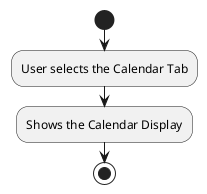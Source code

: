 @startuml
'https://plantuml.com/activity-diagram-beta

start
:User selects the Calendar Tab;
:Shows the Calendar Display;
stop

@enduml
